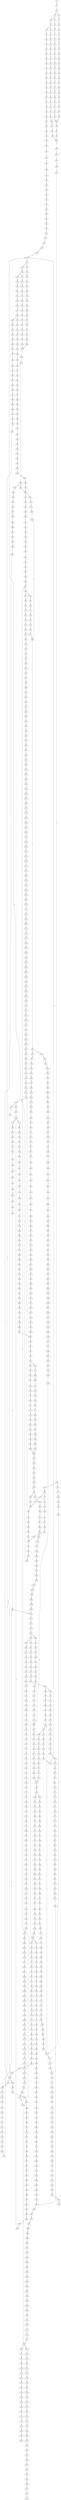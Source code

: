 strict digraph  {
	S0 -> S1 [ label = C ];
	S1 -> S2 [ label = C ];
	S2 -> S3 [ label = T ];
	S2 -> S4 [ label = A ];
	S3 -> S5 [ label = T ];
	S3 -> S6 [ label = C ];
	S4 -> S7 [ label = C ];
	S5 -> S8 [ label = C ];
	S6 -> S9 [ label = C ];
	S7 -> S10 [ label = C ];
	S8 -> S11 [ label = T ];
	S8 -> S12 [ label = A ];
	S9 -> S13 [ label = A ];
	S10 -> S14 [ label = A ];
	S11 -> S15 [ label = C ];
	S12 -> S16 [ label = C ];
	S13 -> S17 [ label = C ];
	S14 -> S18 [ label = C ];
	S15 -> S19 [ label = G ];
	S16 -> S20 [ label = G ];
	S17 -> S21 [ label = C ];
	S18 -> S22 [ label = C ];
	S19 -> S23 [ label = T ];
	S20 -> S24 [ label = C ];
	S21 -> S25 [ label = C ];
	S22 -> S26 [ label = G ];
	S23 -> S27 [ label = A ];
	S24 -> S28 [ label = T ];
	S25 -> S29 [ label = G ];
	S26 -> S30 [ label = A ];
	S27 -> S31 [ label = C ];
	S28 -> S32 [ label = C ];
	S29 -> S33 [ label = C ];
	S30 -> S34 [ label = T ];
	S31 -> S35 [ label = G ];
	S32 -> S36 [ label = C ];
	S33 -> S37 [ label = C ];
	S34 -> S38 [ label = C ];
	S35 -> S39 [ label = G ];
	S36 -> S40 [ label = G ];
	S37 -> S41 [ label = G ];
	S38 -> S42 [ label = G ];
	S39 -> S43 [ label = C ];
	S40 -> S44 [ label = G ];
	S41 -> S45 [ label = G ];
	S42 -> S46 [ label = G ];
	S43 -> S47 [ label = T ];
	S44 -> S48 [ label = T ];
	S45 -> S49 [ label = T ];
	S46 -> S50 [ label = T ];
	S47 -> S51 [ label = A ];
	S48 -> S52 [ label = T ];
	S49 -> S53 [ label = C ];
	S50 -> S54 [ label = T ];
	S51 -> S55 [ label = C ];
	S52 -> S56 [ label = G ];
	S53 -> S57 [ label = C ];
	S54 -> S58 [ label = C ];
	S55 -> S59 [ label = T ];
	S56 -> S60 [ label = C ];
	S57 -> S61 [ label = C ];
	S58 -> S62 [ label = C ];
	S59 -> S63 [ label = G ];
	S60 -> S64 [ label = A ];
	S61 -> S65 [ label = A ];
	S62 -> S66 [ label = A ];
	S63 -> S67 [ label = G ];
	S64 -> S68 [ label = C ];
	S65 -> S69 [ label = G ];
	S66 -> S70 [ label = G ];
	S67 -> S71 [ label = T ];
	S68 -> S72 [ label = T ];
	S69 -> S73 [ label = T ];
	S70 -> S74 [ label = T ];
	S71 -> S75 [ label = G ];
	S72 -> S76 [ label = G ];
	S73 -> S77 [ label = G ];
	S74 -> S78 [ label = G ];
	S75 -> S79 [ label = C ];
	S76 -> S80 [ label = G ];
	S77 -> S81 [ label = G ];
	S78 -> S82 [ label = G ];
	S79 -> S83 [ label = T ];
	S80 -> S84 [ label = T ];
	S81 -> S85 [ label = T ];
	S82 -> S86 [ label = T ];
	S83 -> S87 [ label = A ];
	S84 -> S88 [ label = C ];
	S85 -> S89 [ label = C ];
	S86 -> S89 [ label = C ];
	S87 -> S90 [ label = C ];
	S88 -> S91 [ label = G ];
	S89 -> S92 [ label = G ];
	S90 -> S93 [ label = T ];
	S91 -> S94 [ label = T ];
	S92 -> S95 [ label = T ];
	S93 -> S96 [ label = G ];
	S94 -> S97 [ label = C ];
	S95 -> S98 [ label = C ];
	S96 -> S99 [ label = T ];
	S97 -> S100 [ label = C ];
	S98 -> S100 [ label = C ];
	S99 -> S101 [ label = A ];
	S100 -> S102 [ label = G ];
	S101 -> S103 [ label = A ];
	S102 -> S104 [ label = T ];
	S103 -> S105 [ label = C ];
	S104 -> S106 [ label = C ];
	S105 -> S107 [ label = A ];
	S106 -> S108 [ label = A ];
	S107 -> S109 [ label = C ];
	S108 -> S110 [ label = C ];
	S109 -> S111 [ label = A ];
	S110 -> S112 [ label = C ];
	S111 -> S113 [ label = C ];
	S112 -> S114 [ label = C ];
	S112 -> S115 [ label = G ];
	S113 -> S116 [ label = G ];
	S114 -> S117 [ label = T ];
	S115 -> S118 [ label = A ];
	S116 -> S119 [ label = C ];
	S117 -> S120 [ label = G ];
	S118 -> S121 [ label = A ];
	S118 -> S122 [ label = G ];
	S119 -> S123 [ label = T ];
	S120 -> S124 [ label = T ];
	S121 -> S125 [ label = T ];
	S122 -> S126 [ label = T ];
	S123 -> S127 [ label = C ];
	S124 -> S128 [ label = C ];
	S125 -> S129 [ label = C ];
	S126 -> S130 [ label = C ];
	S127 -> S131 [ label = C ];
	S128 -> S132 [ label = C ];
	S129 -> S133 [ label = C ];
	S130 -> S134 [ label = C ];
	S131 -> S135 [ label = T ];
	S132 -> S136 [ label = T ];
	S133 -> S137 [ label = T ];
	S134 -> S138 [ label = A ];
	S134 -> S139 [ label = T ];
	S135 -> S140 [ label = A ];
	S136 -> S141 [ label = A ];
	S136 -> S142 [ label = T ];
	S137 -> S143 [ label = C ];
	S138 -> S144 [ label = G ];
	S139 -> S145 [ label = C ];
	S140 -> S146 [ label = G ];
	S141 -> S147 [ label = C ];
	S142 -> S148 [ label = G ];
	S143 -> S149 [ label = G ];
	S144 -> S150 [ label = T ];
	S144 -> S151 [ label = C ];
	S145 -> S152 [ label = G ];
	S146 -> S153 [ label = A ];
	S147 -> S154 [ label = T ];
	S148 -> S155 [ label = A ];
	S148 -> S156 [ label = T ];
	S149 -> S157 [ label = A ];
	S150 -> S158 [ label = A ];
	S151 -> S159 [ label = T ];
	S152 -> S160 [ label = A ];
	S153 -> S161 [ label = A ];
	S154 -> S162 [ label = A ];
	S155 -> S163 [ label = A ];
	S156 -> S164 [ label = A ];
	S157 -> S165 [ label = A ];
	S158 -> S166 [ label = G ];
	S159 -> S167 [ label = T ];
	S160 -> S168 [ label = A ];
	S161 -> S169 [ label = C ];
	S162 -> S170 [ label = C ];
	S163 -> S171 [ label = C ];
	S164 -> S172 [ label = G ];
	S165 -> S173 [ label = C ];
	S166 -> S174 [ label = G ];
	S166 -> S175 [ label = C ];
	S167 -> S176 [ label = C ];
	S168 -> S173 [ label = C ];
	S169 -> S177 [ label = T ];
	S170 -> S178 [ label = C ];
	S171 -> S179 [ label = T ];
	S172 -> S180 [ label = G ];
	S173 -> S181 [ label = T ];
	S174 -> S182 [ label = G ];
	S175 -> S183 [ label = T ];
	S176 -> S184 [ label = A ];
	S177 -> S185 [ label = T ];
	S178 -> S186 [ label = A ];
	S179 -> S187 [ label = T ];
	S180 -> S188 [ label = A ];
	S181 -> S189 [ label = T ];
	S182 -> S190 [ label = T ];
	S183 -> S191 [ label = C ];
	S184 -> S192 [ label = C ];
	S185 -> S193 [ label = C ];
	S186 -> S194 [ label = G ];
	S187 -> S195 [ label = C ];
	S188 -> S196 [ label = G ];
	S189 -> S197 [ label = C ];
	S190 -> S198 [ label = C ];
	S191 -> S199 [ label = C ];
	S192 -> S200 [ label = G ];
	S193 -> S201 [ label = A ];
	S194 -> S202 [ label = G ];
	S195 -> S203 [ label = A ];
	S196 -> S204 [ label = A ];
	S197 -> S205 [ label = A ];
	S198 -> S206 [ label = A ];
	S199 -> S207 [ label = A ];
	S200 -> S208 [ label = C ];
	S201 -> S209 [ label = A ];
	S202 -> S210 [ label = A ];
	S203 -> S209 [ label = A ];
	S204 -> S211 [ label = G ];
	S205 -> S209 [ label = A ];
	S206 -> S212 [ label = C ];
	S207 -> S213 [ label = C ];
	S208 -> S214 [ label = C ];
	S209 -> S215 [ label = C ];
	S210 -> S216 [ label = G ];
	S211 -> S217 [ label = G ];
	S212 -> S218 [ label = T ];
	S213 -> S219 [ label = C ];
	S214 -> S220 [ label = C ];
	S215 -> S221 [ label = C ];
	S215 -> S222 [ label = T ];
	S216 -> S223 [ label = A ];
	S217 -> S224 [ label = T ];
	S218 -> S225 [ label = C ];
	S219 -> S226 [ label = G ];
	S220 -> S227 [ label = T ];
	S221 -> S228 [ label = G ];
	S222 -> S229 [ label = G ];
	S223 -> S230 [ label = G ];
	S224 -> S231 [ label = C ];
	S225 -> S232 [ label = G ];
	S226 -> S233 [ label = G ];
	S227 -> S234 [ label = T ];
	S228 -> S235 [ label = G ];
	S229 -> S236 [ label = G ];
	S229 -> S237 [ label = C ];
	S230 -> S238 [ label = T ];
	S231 -> S239 [ label = C ];
	S232 -> S240 [ label = C ];
	S233 -> S241 [ label = A ];
	S234 -> S242 [ label = C ];
	S235 -> S243 [ label = C ];
	S236 -> S244 [ label = C ];
	S237 -> S245 [ label = C ];
	S238 -> S246 [ label = C ];
	S239 -> S247 [ label = C ];
	S240 -> S248 [ label = T ];
	S241 -> S249 [ label = C ];
	S242 -> S250 [ label = A ];
	S243 -> S251 [ label = C ];
	S244 -> S252 [ label = C ];
	S245 -> S253 [ label = C ];
	S246 -> S254 [ label = A ];
	S247 -> S255 [ label = A ];
	S247 -> S256 [ label = G ];
	S248 -> S257 [ label = T ];
	S249 -> S258 [ label = G ];
	S250 -> S259 [ label = T ];
	S251 -> S260 [ label = C ];
	S252 -> S261 [ label = C ];
	S253 -> S262 [ label = T ];
	S254 -> S263 [ label = G ];
	S255 -> S264 [ label = G ];
	S256 -> S265 [ label = G ];
	S257 -> S266 [ label = C ];
	S258 -> S267 [ label = T ];
	S259 -> S268 [ label = C ];
	S260 -> S269 [ label = A ];
	S261 -> S270 [ label = A ];
	S262 -> S271 [ label = A ];
	S263 -> S272 [ label = G ];
	S264 -> S273 [ label = A ];
	S265 -> S274 [ label = A ];
	S266 -> S275 [ label = A ];
	S267 -> S276 [ label = C ];
	S268 -> S277 [ label = C ];
	S269 -> S278 [ label = G ];
	S270 -> S279 [ label = G ];
	S271 -> S280 [ label = G ];
	S272 -> S281 [ label = A ];
	S273 -> S282 [ label = G ];
	S274 -> S283 [ label = G ];
	S275 -> S284 [ label = T ];
	S276 -> S285 [ label = G ];
	S277 -> S286 [ label = A ];
	S278 -> S287 [ label = T ];
	S279 -> S288 [ label = G ];
	S280 -> S289 [ label = G ];
	S281 -> S290 [ label = C ];
	S282 -> S291 [ label = C ];
	S283 -> S292 [ label = G ];
	S284 -> S293 [ label = C ];
	S285 -> S294 [ label = T ];
	S286 -> S295 [ label = G ];
	S287 -> S296 [ label = T ];
	S288 -> S297 [ label = T ];
	S289 -> S298 [ label = T ];
	S290 -> S299 [ label = C ];
	S291 -> S300 [ label = C ];
	S292 -> S301 [ label = C ];
	S293 -> S302 [ label = C ];
	S294 -> S303 [ label = G ];
	S295 -> S304 [ label = A ];
	S296 -> S305 [ label = G ];
	S297 -> S306 [ label = G ];
	S298 -> S307 [ label = G ];
	S299 -> S308 [ label = A ];
	S300 -> S309 [ label = A ];
	S301 -> S310 [ label = G ];
	S302 -> S286 [ label = A ];
	S303 -> S311 [ label = A ];
	S304 -> S312 [ label = A ];
	S305 -> S313 [ label = T ];
	S306 -> S314 [ label = C ];
	S306 -> S315 [ label = G ];
	S307 -> S316 [ label = T ];
	S308 -> S317 [ label = G ];
	S309 -> S318 [ label = C ];
	S310 -> S319 [ label = T ];
	S311 -> S320 [ label = C ];
	S312 -> S321 [ label = C ];
	S313 -> S322 [ label = G ];
	S314 -> S323 [ label = G ];
	S315 -> S324 [ label = G ];
	S316 -> S325 [ label = G ];
	S317 -> S326 [ label = T ];
	S318 -> S327 [ label = G ];
	S319 -> S328 [ label = G ];
	S320 -> S329 [ label = C ];
	S321 -> S330 [ label = C ];
	S322 -> S331 [ label = C ];
	S323 -> S332 [ label = C ];
	S324 -> S333 [ label = C ];
	S325 -> S334 [ label = C ];
	S326 -> S335 [ label = C ];
	S327 -> S336 [ label = G ];
	S328 -> S337 [ label = G ];
	S329 -> S338 [ label = G ];
	S330 -> S339 [ label = A ];
	S330 -> S340 [ label = G ];
	S331 -> S341 [ label = G ];
	S332 -> S342 [ label = G ];
	S333 -> S343 [ label = T ];
	S334 -> S344 [ label = G ];
	S335 -> S345 [ label = T ];
	S336 -> S346 [ label = T ];
	S337 -> S347 [ label = T ];
	S338 -> S348 [ label = G ];
	S339 -> S349 [ label = G ];
	S339 -> S350 [ label = C ];
	S340 -> S351 [ label = G ];
	S341 -> S352 [ label = T ];
	S342 -> S353 [ label = T ];
	S343 -> S354 [ label = T ];
	S344 -> S355 [ label = T ];
	S345 -> S356 [ label = C ];
	S346 -> S357 [ label = T ];
	S347 -> S358 [ label = A ];
	S348 -> S359 [ label = T ];
	S349 -> S360 [ label = A ];
	S350 -> S361 [ label = C ];
	S351 -> S362 [ label = A ];
	S352 -> S363 [ label = C ];
	S353 -> S364 [ label = C ];
	S354 -> S365 [ label = C ];
	S355 -> S366 [ label = C ];
	S356 -> S367 [ label = T ];
	S357 -> S368 [ label = A ];
	S358 -> S369 [ label = T ];
	S359 -> S370 [ label = C ];
	S360 -> S371 [ label = C ];
	S361 -> S372 [ label = A ];
	S362 -> S373 [ label = C ];
	S363 -> S374 [ label = G ];
	S364 -> S375 [ label = G ];
	S365 -> S376 [ label = G ];
	S366 -> S374 [ label = G ];
	S367 -> S377 [ label = G ];
	S368 -> S378 [ label = C ];
	S369 -> S379 [ label = G ];
	S370 -> S380 [ label = G ];
	S371 -> S381 [ label = T ];
	S372 -> S382 [ label = C ];
	S373 -> S383 [ label = G ];
	S374 -> S384 [ label = A ];
	S375 -> S385 [ label = T ];
	S376 -> S386 [ label = A ];
	S377 -> S387 [ label = T ];
	S378 -> S388 [ label = T ];
	S379 -> S389 [ label = A ];
	S380 -> S390 [ label = C ];
	S381 -> S391 [ label = C ];
	S382 -> S392 [ label = C ];
	S383 -> S393 [ label = C ];
	S384 -> S394 [ label = A ];
	S385 -> S395 [ label = G ];
	S386 -> S396 [ label = A ];
	S387 -> S397 [ label = A ];
	S388 -> S398 [ label = G ];
	S389 -> S399 [ label = G ];
	S390 -> S400 [ label = G ];
	S391 -> S401 [ label = C ];
	S392 -> S402 [ label = C ];
	S393 -> S403 [ label = C ];
	S394 -> S404 [ label = C ];
	S395 -> S405 [ label = C ];
	S396 -> S406 [ label = C ];
	S398 -> S407 [ label = C ];
	S399 -> S408 [ label = C ];
	S400 -> S409 [ label = T ];
	S401 -> S410 [ label = C ];
	S402 -> S411 [ label = C ];
	S403 -> S412 [ label = C ];
	S404 -> S413 [ label = C ];
	S404 -> S414 [ label = A ];
	S405 -> S415 [ label = A ];
	S406 -> S416 [ label = A ];
	S407 -> S417 [ label = A ];
	S408 -> S418 [ label = G ];
	S409 -> S419 [ label = A ];
	S410 -> S420 [ label = A ];
	S411 -> S421 [ label = T ];
	S412 -> S422 [ label = A ];
	S413 -> S423 [ label = T ];
	S414 -> S424 [ label = C ];
	S415 -> S425 [ label = T ];
	S416 -> S426 [ label = C ];
	S417 -> S427 [ label = G ];
	S418 -> S428 [ label = G ];
	S419 -> S429 [ label = G ];
	S420 -> S430 [ label = T ];
	S421 -> S431 [ label = T ];
	S422 -> S432 [ label = T ];
	S423 -> S433 [ label = T ];
	S423 -> S434 [ label = G ];
	S424 -> S435 [ label = C ];
	S425 -> S436 [ label = C ];
	S426 -> S437 [ label = G ];
	S427 -> S438 [ label = A ];
	S428 -> S439 [ label = T ];
	S429 -> S440 [ label = C ];
	S430 -> S441 [ label = C ];
	S431 -> S442 [ label = C ];
	S432 -> S443 [ label = C ];
	S433 -> S444 [ label = C ];
	S434 -> S445 [ label = T ];
	S435 -> S446 [ label = C ];
	S436 -> S447 [ label = C ];
	S437 -> S448 [ label = C ];
	S438 -> S449 [ label = C ];
	S439 -> S450 [ label = C ];
	S440 -> S451 [ label = C ];
	S441 -> S452 [ label = T ];
	S442 -> S453 [ label = C ];
	S442 -> S454 [ label = G ];
	S443 -> S455 [ label = G ];
	S444 -> S456 [ label = G ];
	S445 -> S457 [ label = C ];
	S446 -> S458 [ label = G ];
	S447 -> S459 [ label = G ];
	S448 -> S460 [ label = G ];
	S449 -> S461 [ label = G ];
	S450 -> S462 [ label = G ];
	S451 -> S463 [ label = G ];
	S452 -> S464 [ label = G ];
	S453 -> S465 [ label = T ];
	S454 -> S466 [ label = A ];
	S455 -> S467 [ label = T ];
	S456 -> S468 [ label = T ];
	S457 -> S469 [ label = G ];
	S458 -> S470 [ label = T ];
	S459 -> S471 [ label = C ];
	S460 -> S472 [ label = C ];
	S461 -> S473 [ label = G ];
	S462 -> S474 [ label = C ];
	S463 -> S475 [ label = C ];
	S464 -> S476 [ label = C ];
	S465 -> S477 [ label = G ];
	S466 -> S478 [ label = T ];
	S467 -> S479 [ label = C ];
	S468 -> S480 [ label = A ];
	S469 -> S481 [ label = C ];
	S470 -> S482 [ label = A ];
	S471 -> S483 [ label = A ];
	S472 -> S484 [ label = A ];
	S473 -> S485 [ label = A ];
	S474 -> S486 [ label = A ];
	S475 -> S487 [ label = T ];
	S476 -> S488 [ label = C ];
	S477 -> S489 [ label = T ];
	S478 -> S490 [ label = C ];
	S479 -> S491 [ label = C ];
	S480 -> S492 [ label = C ];
	S481 -> S493 [ label = G ];
	S482 -> S494 [ label = C ];
	S483 -> S495 [ label = C ];
	S484 -> S496 [ label = C ];
	S485 -> S497 [ label = C ];
	S486 -> S498 [ label = C ];
	S487 -> S499 [ label = G ];
	S488 -> S500 [ label = A ];
	S489 -> S501 [ label = C ];
	S490 -> S502 [ label = G ];
	S491 -> S503 [ label = T ];
	S492 -> S504 [ label = T ];
	S493 -> S505 [ label = C ];
	S494 -> S506 [ label = G ];
	S495 -> S507 [ label = G ];
	S496 -> S508 [ label = G ];
	S497 -> S509 [ label = A ];
	S498 -> S510 [ label = G ];
	S499 -> S511 [ label = G ];
	S500 -> S512 [ label = G ];
	S501 -> S513 [ label = C ];
	S502 -> S514 [ label = T ];
	S503 -> S515 [ label = C ];
	S504 -> S516 [ label = T ];
	S505 -> S517 [ label = G ];
	S505 -> S518 [ label = A ];
	S506 -> S519 [ label = T ];
	S507 -> S520 [ label = T ];
	S508 -> S521 [ label = T ];
	S509 -> S522 [ label = C ];
	S510 -> S523 [ label = C ];
	S511 -> S524 [ label = A ];
	S512 -> S525 [ label = T ];
	S513 -> S526 [ label = T ];
	S514 -> S527 [ label = T ];
	S515 -> S528 [ label = T ];
	S516 -> S529 [ label = C ];
	S517 -> S530 [ label = A ];
	S518 -> S531 [ label = A ];
	S519 -> S532 [ label = C ];
	S520 -> S533 [ label = C ];
	S521 -> S534 [ label = C ];
	S522 -> S535 [ label = A ];
	S523 -> S536 [ label = G ];
	S524 -> S537 [ label = A ];
	S525 -> S538 [ label = C ];
	S526 -> S142 [ label = T ];
	S527 -> S539 [ label = T ];
	S528 -> S540 [ label = T ];
	S529 -> S541 [ label = A ];
	S530 -> S542 [ label = G ];
	S531 -> S543 [ label = C ];
	S532 -> S544 [ label = C ];
	S533 -> S545 [ label = G ];
	S534 -> S546 [ label = C ];
	S535 -> S547 [ label = C ];
	S536 -> S548 [ label = C ];
	S537 -> S549 [ label = G ];
	S538 -> S550 [ label = G ];
	S539 -> S551 [ label = G ];
	S540 -> S552 [ label = C ];
	S541 -> S553 [ label = A ];
	S542 -> S554 [ label = C ];
	S543 -> S555 [ label = C ];
	S544 -> S556 [ label = A ];
	S545 -> S557 [ label = A ];
	S546 -> S558 [ label = A ];
	S547 -> S559 [ label = C ];
	S548 -> S560 [ label = G ];
	S549 -> S561 [ label = A ];
	S550 -> S562 [ label = T ];
	S551 -> S563 [ label = T ];
	S552 -> S564 [ label = T ];
	S553 -> S565 [ label = G ];
	S554 -> S566 [ label = A ];
	S555 -> S567 [ label = C ];
	S556 -> S568 [ label = G ];
	S557 -> S569 [ label = G ];
	S558 -> S570 [ label = G ];
	S559 -> S571 [ label = T ];
	S560 -> S572 [ label = C ];
	S560 -> S573 [ label = G ];
	S561 -> S574 [ label = A ];
	S562 -> S575 [ label = A ];
	S563 -> S576 [ label = A ];
	S564 -> S577 [ label = C ];
	S565 -> S578 [ label = C ];
	S566 -> S579 [ label = G ];
	S567 -> S580 [ label = G ];
	S568 -> S581 [ label = C ];
	S569 -> S582 [ label = C ];
	S570 -> S581 [ label = C ];
	S571 -> S583 [ label = C ];
	S572 -> S584 [ label = G ];
	S573 -> S585 [ label = C ];
	S574 -> S586 [ label = C ];
	S575 -> S587 [ label = A ];
	S576 -> S588 [ label = G ];
	S577 -> S589 [ label = G ];
	S578 -> S590 [ label = G ];
	S579 -> S591 [ label = T ];
	S580 -> S592 [ label = T ];
	S581 -> S593 [ label = T ];
	S581 -> S594 [ label = G ];
	S582 -> S595 [ label = G ];
	S583 -> S596 [ label = T ];
	S584 -> S597 [ label = T ];
	S585 -> S598 [ label = T ];
	S586 -> S599 [ label = G ];
	S587 -> S600 [ label = G ];
	S588 -> S601 [ label = G ];
	S589 -> S602 [ label = G ];
	S590 -> S603 [ label = A ];
	S591 -> S604 [ label = G ];
	S592 -> S605 [ label = A ];
	S593 -> S167 [ label = T ];
	S594 -> S606 [ label = A ];
	S595 -> S607 [ label = A ];
	S596 -> S608 [ label = A ];
	S597 -> S609 [ label = C ];
	S598 -> S610 [ label = G ];
	S599 -> S611 [ label = G ];
	S600 -> S612 [ label = A ];
	S601 -> S613 [ label = A ];
	S602 -> S614 [ label = A ];
	S603 -> S615 [ label = G ];
	S604 -> S616 [ label = C ];
	S605 -> S617 [ label = C ];
	S606 -> S618 [ label = G ];
	S607 -> S619 [ label = G ];
	S608 -> S620 [ label = G ];
	S609 -> S621 [ label = G ];
	S610 -> S622 [ label = G ];
	S611 -> S623 [ label = C ];
	S612 -> S624 [ label = C ];
	S613 -> S625 [ label = A ];
	S614 -> S626 [ label = G ];
	S615 -> S627 [ label = T ];
	S616 -> S628 [ label = A ];
	S617 -> S629 [ label = A ];
	S618 -> S630 [ label = T ];
	S619 -> S631 [ label = T ];
	S620 -> S632 [ label = A ];
	S621 -> S633 [ label = A ];
	S622 -> S634 [ label = A ];
	S623 -> S635 [ label = A ];
	S624 -> S636 [ label = G ];
	S625 -> S637 [ label = A ];
	S626 -> S638 [ label = A ];
	S627 -> S639 [ label = C ];
	S628 -> S640 [ label = A ];
	S629 -> S641 [ label = G ];
	S630 -> S642 [ label = C ];
	S631 -> S643 [ label = C ];
	S632 -> S644 [ label = A ];
	S633 -> S645 [ label = C ];
	S634 -> S646 [ label = A ];
	S635 -> S647 [ label = C ];
	S636 -> S648 [ label = G ];
	S637 -> S649 [ label = G ];
	S638 -> S650 [ label = G ];
	S639 -> S651 [ label = C ];
	S640 -> S652 [ label = C ];
	S641 -> S653 [ label = C ];
	S642 -> S651 [ label = C ];
	S642 -> S654 [ label = T ];
	S643 -> S655 [ label = G ];
	S644 -> S656 [ label = C ];
	S645 -> S657 [ label = G ];
	S646 -> S658 [ label = T ];
	S647 -> S659 [ label = C ];
	S647 -> S660 [ label = T ];
	S648 -> S661 [ label = C ];
	S649 -> S662 [ label = G ];
	S650 -> S663 [ label = G ];
	S651 -> S664 [ label = C ];
	S652 -> S665 [ label = A ];
	S653 -> S666 [ label = A ];
	S654 -> S667 [ label = C ];
	S655 -> S668 [ label = A ];
	S656 -> S669 [ label = G ];
	S657 -> S670 [ label = C ];
	S658 -> S671 [ label = G ];
	S659 -> S672 [ label = G ];
	S660 -> S673 [ label = G ];
	S661 -> S674 [ label = T ];
	S662 -> S675 [ label = T ];
	S663 -> S676 [ label = T ];
	S664 -> S677 [ label = T ];
	S664 -> S678 [ label = G ];
	S665 -> S679 [ label = G ];
	S666 -> S680 [ label = G ];
	S667 -> S681 [ label = G ];
	S668 -> S682 [ label = A ];
	S669 -> S683 [ label = A ];
	S670 -> S684 [ label = G ];
	S671 -> S685 [ label = G ];
	S672 -> S686 [ label = G ];
	S673 -> S687 [ label = G ];
	S674 -> S688 [ label = C ];
	S675 -> S689 [ label = C ];
	S676 -> S231 [ label = C ];
	S677 -> S690 [ label = C ];
	S678 -> S691 [ label = C ];
	S679 -> S692 [ label = C ];
	S680 -> S693 [ label = G ];
	S681 -> S694 [ label = T ];
	S682 -> S695 [ label = C ];
	S683 -> S696 [ label = G ];
	S684 -> S697 [ label = C ];
	S685 -> S698 [ label = G ];
	S686 -> S699 [ label = G ];
	S687 -> S700 [ label = G ];
	S688 -> S701 [ label = T ];
	S689 -> S702 [ label = C ];
	S690 -> S703 [ label = C ];
	S691 -> S704 [ label = C ];
	S692 -> S705 [ label = T ];
	S693 -> S706 [ label = T ];
	S694 -> S707 [ label = C ];
	S695 -> S708 [ label = C ];
	S696 -> S709 [ label = G ];
	S697 -> S710 [ label = C ];
	S698 -> S711 [ label = G ];
	S699 -> S712 [ label = A ];
	S700 -> S713 [ label = A ];
	S701 -> S714 [ label = C ];
	S702 -> S715 [ label = C ];
	S703 -> S716 [ label = G ];
	S704 -> S717 [ label = T ];
	S705 -> S718 [ label = A ];
	S706 -> S719 [ label = G ];
	S707 -> S720 [ label = T ];
	S708 -> S423 [ label = T ];
	S709 -> S721 [ label = T ];
	S710 -> S722 [ label = T ];
	S711 -> S723 [ label = T ];
	S712 -> S724 [ label = A ];
	S713 -> S725 [ label = A ];
	S714 -> S726 [ label = G ];
	S715 -> S727 [ label = G ];
	S716 -> S728 [ label = G ];
	S717 -> S729 [ label = G ];
	S718 -> S730 [ label = C ];
	S719 -> S731 [ label = C ];
	S720 -> S732 [ label = G ];
	S721 -> S733 [ label = G ];
	S722 -> S734 [ label = C ];
	S723 -> S735 [ label = C ];
	S724 -> S736 [ label = T ];
	S725 -> S737 [ label = C ];
	S726 -> S738 [ label = A ];
	S727 -> S739 [ label = A ];
	S728 -> S740 [ label = T ];
	S729 -> S741 [ label = T ];
	S730 -> S742 [ label = G ];
	S731 -> S743 [ label = A ];
	S732 -> S744 [ label = T ];
	S733 -> S745 [ label = T ];
	S734 -> S746 [ label = G ];
	S735 -> S747 [ label = C ];
	S736 -> S748 [ label = T ];
	S737 -> S749 [ label = T ];
	S738 -> S750 [ label = A ];
	S739 -> S751 [ label = A ];
	S740 -> S752 [ label = C ];
	S741 -> S753 [ label = C ];
	S742 -> S754 [ label = A ];
	S743 -> S755 [ label = C ];
	S744 -> S756 [ label = T ];
	S745 -> S757 [ label = C ];
	S746 -> S758 [ label = G ];
	S747 -> S759 [ label = G ];
	S748 -> S760 [ label = G ];
	S749 -> S761 [ label = G ];
	S750 -> S762 [ label = G ];
	S751 -> S763 [ label = G ];
	S752 -> S764 [ label = T ];
	S753 -> S765 [ label = G ];
	S754 -> S766 [ label = G ];
	S755 -> S767 [ label = G ];
	S756 -> S768 [ label = C ];
	S757 -> S769 [ label = C ];
	S758 -> S770 [ label = G ];
	S759 -> S771 [ label = C ];
	S760 -> S772 [ label = A ];
	S761 -> S773 [ label = G ];
	S762 -> S774 [ label = T ];
	S763 -> S775 [ label = T ];
	S764 -> S776 [ label = G ];
	S765 -> S777 [ label = C ];
	S766 -> S778 [ label = A ];
	S767 -> S779 [ label = C ];
	S768 -> S780 [ label = C ];
	S769 -> S781 [ label = C ];
	S770 -> S782 [ label = C ];
	S771 -> S783 [ label = C ];
	S772 -> S784 [ label = A ];
	S773 -> S785 [ label = A ];
	S774 -> S786 [ label = C ];
	S775 -> S787 [ label = C ];
	S776 -> S788 [ label = G ];
	S777 -> S493 [ label = G ];
	S778 -> S789 [ label = A ];
	S779 -> S790 [ label = G ];
	S780 -> S791 [ label = G ];
	S781 -> S792 [ label = T ];
	S782 -> S793 [ label = T ];
	S783 -> S794 [ label = G ];
	S784 -> S795 [ label = C ];
	S785 -> S796 [ label = C ];
	S786 -> S797 [ label = G ];
	S787 -> S798 [ label = G ];
	S788 -> S799 [ label = A ];
	S789 -> S800 [ label = C ];
	S790 -> S801 [ label = G ];
	S791 -> S802 [ label = T ];
	S792 -> S803 [ label = G ];
	S793 -> S804 [ label = C ];
	S794 -> S805 [ label = G ];
	S795 -> S806 [ label = C ];
	S796 -> S807 [ label = C ];
	S797 -> S808 [ label = C ];
	S798 -> S809 [ label = A ];
	S799 -> S810 [ label = G ];
	S800 -> S811 [ label = T ];
	S801 -> S812 [ label = T ];
	S802 -> S813 [ label = G ];
	S803 -> S814 [ label = T ];
	S804 -> S815 [ label = A ];
	S805 -> S816 [ label = A ];
	S806 -> S817 [ label = C ];
	S807 -> S818 [ label = C ];
	S808 -> S819 [ label = G ];
	S809 -> S820 [ label = G ];
	S810 -> S821 [ label = G ];
	S811 -> S822 [ label = G ];
	S812 -> S823 [ label = G ];
	S813 -> S824 [ label = G ];
	S814 -> S825 [ label = C ];
	S815 -> S826 [ label = C ];
	S816 -> S827 [ label = A ];
	S817 -> S828 [ label = G ];
	S818 -> S829 [ label = G ];
	S819 -> S830 [ label = G ];
	S820 -> S831 [ label = G ];
	S821 -> S832 [ label = G ];
	S822 -> S833 [ label = G ];
	S823 -> S834 [ label = C ];
	S824 -> S835 [ label = C ];
	S825 -> S836 [ label = C ];
	S826 -> S837 [ label = G ];
	S827 -> S838 [ label = C ];
	S828 -> S839 [ label = T ];
	S829 -> S840 [ label = T ];
	S830 -> S841 [ label = C ];
	S831 -> S842 [ label = T ];
	S832 -> S843 [ label = T ];
	S833 -> S844 [ label = C ];
	S834 -> S845 [ label = C ];
	S835 -> S846 [ label = C ];
	S836 -> S136 [ label = T ];
	S837 -> S847 [ label = T ];
	S838 -> S848 [ label = T ];
	S839 -> S849 [ label = C ];
	S840 -> S850 [ label = C ];
	S841 -> S851 [ label = T ];
	S842 -> S852 [ label = A ];
	S843 -> S853 [ label = G ];
	S844 -> S854 [ label = G ];
	S845 -> S855 [ label = G ];
	S846 -> S856 [ label = C ];
	S847 -> S857 [ label = C ];
	S848 -> S858 [ label = G ];
	S849 -> S859 [ label = T ];
	S850 -> S860 [ label = T ];
	S851 -> S861 [ label = A ];
	S852 -> S862 [ label = T ];
	S853 -> S863 [ label = T ];
	S854 -> S864 [ label = C ];
	S855 -> S865 [ label = C ];
	S856 -> S866 [ label = G ];
	S857 -> S867 [ label = C ];
	S858 -> S868 [ label = C ];
	S859 -> S869 [ label = C ];
	S860 -> S869 [ label = C ];
	S861 -> S870 [ label = T ];
	S862 -> S871 [ label = A ];
	S863 -> S872 [ label = T ];
	S864 -> S873 [ label = A ];
	S865 -> S874 [ label = A ];
	S866 -> S875 [ label = T ];
	S867 -> S876 [ label = A ];
	S868 -> S877 [ label = A ];
	S869 -> S878 [ label = G ];
	S870 -> S879 [ label = A ];
	S871 -> S880 [ label = A ];
	S872 -> S881 [ label = C ];
	S873 -> S882 [ label = G ];
	S874 -> S883 [ label = A ];
	S875 -> S884 [ label = C ];
	S876 -> S570 [ label = G ];
	S877 -> S885 [ label = A ];
	S878 -> S886 [ label = G ];
	S879 -> S887 [ label = G ];
	S880 -> S888 [ label = G ];
	S881 -> S889 [ label = C ];
	S882 -> S890 [ label = C ];
	S883 -> S891 [ label = C ];
	S884 -> S892 [ label = C ];
	S885 -> S893 [ label = C ];
	S886 -> S894 [ label = C ];
	S887 -> S895 [ label = T ];
	S888 -> S896 [ label = T ];
	S889 -> S897 [ label = A ];
	S890 -> S898 [ label = G ];
	S891 -> S899 [ label = C ];
	S892 -> S900 [ label = A ];
	S893 -> S901 [ label = C ];
	S894 -> S902 [ label = A ];
	S895 -> S903 [ label = A ];
	S896 -> S904 [ label = C ];
	S897 -> S905 [ label = G ];
	S898 -> S906 [ label = G ];
	S899 -> S907 [ label = A ];
	S900 -> S908 [ label = G ];
	S901 -> S909 [ label = A ];
	S902 -> S910 [ label = C ];
	S903 -> S911 [ label = G ];
	S904 -> S912 [ label = G ];
	S905 -> S913 [ label = C ];
	S906 -> S914 [ label = G ];
	S907 -> S915 [ label = G ];
	S908 -> S916 [ label = T ];
	S909 -> S917 [ label = G ];
	S910 -> S918 [ label = C ];
	S911 -> S919 [ label = C ];
	S912 -> S920 [ label = T ];
	S913 -> S921 [ label = A ];
	S914 -> S922 [ label = T ];
	S915 -> S923 [ label = T ];
	S916 -> S924 [ label = A ];
	S917 -> S925 [ label = A ];
	S918 -> S926 [ label = G ];
	S919 -> S927 [ label = C ];
	S920 -> S928 [ label = G ];
	S921 -> S929 [ label = G ];
	S922 -> S930 [ label = G ];
	S923 -> S931 [ label = C ];
	S924 -> S166 [ label = G ];
	S925 -> S932 [ label = A ];
	S926 -> S933 [ label = A ];
	S927 -> S934 [ label = G ];
	S928 -> S935 [ label = G ];
	S929 -> S936 [ label = A ];
	S930 -> S937 [ label = C ];
	S931 -> S938 [ label = G ];
	S932 -> S939 [ label = C ];
	S933 -> S940 [ label = G ];
	S933 -> S941 [ label = A ];
	S934 -> S942 [ label = A ];
	S935 -> S943 [ label = T ];
	S936 -> S944 [ label = T ];
	S937 -> S945 [ label = C ];
	S938 -> S946 [ label = C ];
	S939 -> S947 [ label = A ];
	S940 -> S948 [ label = T ];
	S941 -> S949 [ label = T ];
	S942 -> S950 [ label = A ];
	S943 -> S951 [ label = A ];
	S944 -> S952 [ label = A ];
	S945 -> S953 [ label = G ];
	S946 -> S954 [ label = G ];
	S947 -> S955 [ label = G ];
	S948 -> S130 [ label = C ];
	S949 -> S956 [ label = G ];
	S950 -> S957 [ label = A ];
	S951 -> S958 [ label = C ];
	S952 -> S959 [ label = A ];
	S953 -> S960 [ label = C ];
	S954 -> S961 [ label = C ];
	S955 -> S962 [ label = C ];
	S956 -> S963 [ label = T ];
	S957 -> S964 [ label = C ];
	S958 -> S965 [ label = C ];
	S959 -> S966 [ label = A ];
	S960 -> S967 [ label = C ];
	S961 -> S968 [ label = A ];
	S962 -> S969 [ label = C ];
	S963 -> S970 [ label = A ];
	S964 -> S971 [ label = C ];
	S965 -> S972 [ label = G ];
	S966 -> S973 [ label = A ];
	S967 -> S974 [ label = G ];
	S968 -> S975 [ label = G ];
	S969 -> S976 [ label = G ];
	S970 -> S977 [ label = G ];
	S971 -> S978 [ label = C ];
	S972 -> S979 [ label = G ];
	S973 -> S980 [ label = A ];
	S974 -> S981 [ label = G ];
	S975 -> S982 [ label = C ];
	S976 -> S983 [ label = T ];
	S977 -> S984 [ label = T ];
	S978 -> S985 [ label = C ];
	S979 -> S986 [ label = T ];
	S980 -> S987 [ label = C ];
	S981 -> S988 [ label = T ];
	S982 -> S989 [ label = C ];
	S983 -> S990 [ label = C ];
	S984 -> S991 [ label = T ];
	S985 -> S992 [ label = G ];
	S986 -> S993 [ label = G ];
	S987 -> S994 [ label = T ];
	S988 -> S995 [ label = G ];
	S989 -> S996 [ label = G ];
	S990 -> S997 [ label = C ];
	S991 -> S998 [ label = T ];
	S992 -> S999 [ label = A ];
	S993 -> S1000 [ label = G ];
	S994 -> S1001 [ label = T ];
	S995 -> S1002 [ label = G ];
	S996 -> S1003 [ label = G ];
	S997 -> S1004 [ label = T ];
	S998 -> S1005 [ label = C ];
	S999 -> S1006 [ label = C ];
	S1000 -> S1007 [ label = T ];
	S1001 -> S1008 [ label = T ];
	S1002 -> S1009 [ label = T ];
	S1003 -> S1010 [ label = T ];
	S1004 -> S1011 [ label = C ];
	S1005 -> S1012 [ label = A ];
	S1006 -> S1013 [ label = T ];
	S1007 -> S1014 [ label = T ];
	S1008 -> S1015 [ label = G ];
	S1009 -> S1016 [ label = G ];
	S1010 -> S1017 [ label = G ];
	S1011 -> S1018 [ label = T ];
	S1012 -> S1019 [ label = C ];
	S1013 -> S1020 [ label = A ];
	S1014 -> S1021 [ label = A ];
	S1015 -> S1022 [ label = C ];
	S1016 -> S1023 [ label = G ];
	S1017 -> S1024 [ label = G ];
	S1018 -> S1025 [ label = G ];
	S1019 -> S1026 [ label = T ];
	S1020 -> S1027 [ label = G ];
	S1021 -> S1028 [ label = G ];
	S1022 -> S1029 [ label = C ];
	S1023 -> S1030 [ label = A ];
	S1024 -> S1031 [ label = A ];
	S1025 -> S1032 [ label = T ];
	S1026 -> S1033 [ label = C ];
	S1027 -> S1034 [ label = A ];
	S1028 -> S1035 [ label = A ];
	S1029 -> S1036 [ label = G ];
	S1030 -> S1037 [ label = A ];
	S1031 -> S1038 [ label = A ];
	S1032 -> S1039 [ label = C ];
	S1033 -> S1040 [ label = C ];
	S1034 -> S1041 [ label = A ];
	S1035 -> S1042 [ label = A ];
	S1036 -> S1043 [ label = T ];
	S1037 -> S1044 [ label = C ];
	S1038 -> S1045 [ label = G ];
	S1039 -> S1046 [ label = G ];
	S1040 -> S1047 [ label = T ];
	S1041 -> S1048 [ label = T ];
	S1042 -> S1049 [ label = G ];
	S1043 -> S1050 [ label = A ];
	S1044 -> S1051 [ label = C ];
	S1045 -> S1052 [ label = A ];
	S1046 -> S1053 [ label = T ];
	S1047 -> S1054 [ label = T ];
	S1048 -> S1055 [ label = C ];
	S1049 -> S1056 [ label = G ];
	S1050 -> S1057 [ label = G ];
	S1051 -> S1058 [ label = T ];
	S1052 -> S1059 [ label = A ];
	S1053 -> S1060 [ label = G ];
	S1054 -> S1061 [ label = T ];
	S1055 -> S1062 [ label = G ];
	S1056 -> S1063 [ label = G ];
	S1057 -> S1064 [ label = C ];
	S1058 -> S1065 [ label = C ];
	S1059 -> S586 [ label = C ];
	S1060 -> S1066 [ label = G ];
	S1061 -> S1067 [ label = C ];
	S1062 -> S1068 [ label = G ];
	S1063 -> S1069 [ label = G ];
	S1064 -> S1070 [ label = C ];
	S1065 -> S1071 [ label = G ];
	S1066 -> S1072 [ label = T ];
	S1067 -> S1073 [ label = A ];
	S1068 -> S1074 [ label = G ];
	S1069 -> S1075 [ label = G ];
	S1070 -> S1076 [ label = G ];
	S1071 -> S1077 [ label = G ];
	S1072 -> S951 [ label = A ];
	S1073 -> S1078 [ label = T ];
	S1074 -> S1079 [ label = T ];
	S1075 -> S1080 [ label = T ];
	S1076 -> S1081 [ label = G ];
	S1077 -> S1082 [ label = C ];
	S1078 -> S1083 [ label = C ];
	S1079 -> S1084 [ label = A ];
	S1080 -> S1085 [ label = C ];
	S1081 -> S1086 [ label = T ];
	S1082 -> S1087 [ label = A ];
	S1083 -> S1088 [ label = C ];
	S1084 -> S1089 [ label = T ];
	S1085 -> S1090 [ label = C ];
	S1086 -> S1091 [ label = G ];
	S1087 -> S1092 [ label = C ];
	S1088 -> S1093 [ label = A ];
	S1089 -> S1094 [ label = C ];
	S1090 -> S1095 [ label = G ];
	S1091 -> S1096 [ label = A ];
	S1092 -> S1097 [ label = G ];
	S1093 -> S295 [ label = G ];
	S1094 -> S1098 [ label = C ];
	S1095 -> S1099 [ label = T ];
	S1096 -> S1100 [ label = C ];
	S1097 -> S1101 [ label = C ];
	S1098 -> S1102 [ label = C ];
	S1099 -> S1103 [ label = C ];
	S1100 -> S1104 [ label = G ];
	S1101 -> S1105 [ label = G ];
	S1102 -> S1106 [ label = G ];
	S1103 -> S1107 [ label = G ];
	S1104 -> S1108 [ label = T ];
	S1105 -> S1109 [ label = C ];
	S1106 -> S1110 [ label = A ];
	S1107 -> S1111 [ label = G ];
	S1108 -> S1112 [ label = G ];
	S1109 -> S560 [ label = G ];
	S1110 -> S1113 [ label = A ];
	S1111 -> S1114 [ label = A ];
	S1112 -> S1115 [ label = G ];
	S1113 -> S1116 [ label = A ];
	S1114 -> S1117 [ label = A ];
	S1115 -> S1118 [ label = G ];
	S1116 -> S1119 [ label = G ];
	S1117 -> S1120 [ label = C ];
	S1118 -> S1121 [ label = T ];
	S1119 -> S1122 [ label = T ];
	S1120 -> S1123 [ label = A ];
	S1120 -> S1124 [ label = T ];
	S1121 -> S1125 [ label = A ];
	S1122 -> S1126 [ label = G ];
	S1123 -> S1127 [ label = G ];
	S1124 -> S1128 [ label = A ];
	S1125 -> S1129 [ label = C ];
	S1126 -> S1130 [ label = T ];
	S1127 -> S1131 [ label = G ];
	S1128 -> S1132 [ label = C ];
	S1129 -> S1133 [ label = T ];
	S1130 -> S1134 [ label = C ];
	S1131 -> S1135 [ label = A ];
	S1132 -> S1136 [ label = A ];
	S1133 -> S1137 [ label = A ];
	S1134 -> S1138 [ label = G ];
	S1135 -> S1139 [ label = A ];
	S1136 -> S1140 [ label = A ];
	S1137 -> S1141 [ label = T ];
	S1138 -> S1142 [ label = T ];
	S1139 -> S1143 [ label = T ];
	S1140 -> S1144 [ label = C ];
	S1141 -> S1145 [ label = T ];
	S1142 -> S1146 [ label = C ];
	S1143 -> S1147 [ label = A ];
	S1144 -> S1148 [ label = G ];
	S1145 -> S1149 [ label = G ];
	S1146 -> S1150 [ label = G ];
	S1147 -> S1151 [ label = G ];
	S1148 -> S1152 [ label = A ];
	S1149 -> S1153 [ label = G ];
	S1150 -> S1154 [ label = G ];
	S1151 -> S1155 [ label = T ];
	S1152 -> S1156 [ label = A ];
	S1153 -> S1157 [ label = A ];
	S1154 -> S1158 [ label = A ];
	S1155 -> S1159 [ label = C ];
	S1156 -> S1160 [ label = A ];
	S1157 -> S1161 [ label = A ];
	S1158 -> S1162 [ label = A ];
	S1159 -> S1163 [ label = T ];
	S1160 -> S1164 [ label = A ];
	S1161 -> S1165 [ label = C ];
	S1162 -> S1120 [ label = C ];
	S1163 -> S1166 [ label = C ];
	S1164 -> S1167 [ label = C ];
	S1165 -> S1168 [ label = G ];
	S1166 -> S1169 [ label = T ];
	S1167 -> S1170 [ label = A ];
	S1168 -> S1171 [ label = G ];
	S1169 -> S1172 [ label = C ];
	S1170 -> S1173 [ label = G ];
	S1171 -> S1174 [ label = T ];
	S1172 -> S1175 [ label = T ];
	S1173 -> S1176 [ label = A ];
	S1174 -> S1177 [ label = A ];
	S1175 -> S1178 [ label = G ];
	S1176 -> S1179 [ label = A ];
	S1177 -> S1180 [ label = C ];
	S1178 -> S1181 [ label = A ];
	S1179 -> S1182 [ label = G ];
	S1180 -> S1183 [ label = G ];
	S1181 -> S1184 [ label = G ];
	S1182 -> S1185 [ label = G ];
	S1183 -> S1186 [ label = A ];
	S1184 -> S1187 [ label = T ];
	S1185 -> S1188 [ label = G ];
	S1186 -> S1189 [ label = A ];
	S1187 -> S1190 [ label = A ];
	S1188 -> S1191 [ label = G ];
	S1189 -> S1192 [ label = G ];
	S1191 -> S1193 [ label = T ];
	S1192 -> S1194 [ label = A ];
	S1193 -> S1195 [ label = C ];
	S1194 -> S1196 [ label = A ];
	S1195 -> S1197 [ label = T ];
	S1196 -> S1198 [ label = G ];
	S1197 -> S1199 [ label = C ];
	S1198 -> S1200 [ label = T ];
	S1199 -> S1201 [ label = T ];
	S1200 -> S1202 [ label = G ];
	S1201 -> S1203 [ label = C ];
	S1202 -> S1204 [ label = T ];
	S1203 -> S1205 [ label = G ];
	S1204 -> S1206 [ label = C ];
	S1205 -> S1207 [ label = T ];
	S1206 -> S1208 [ label = C ];
	S1207 -> S1209 [ label = G ];
	S1208 -> S1210 [ label = T ];
	S1209 -> S1211 [ label = G ];
	S1210 -> S1212 [ label = G ];
	S1211 -> S1213 [ label = T ];
	S1212 -> S1214 [ label = G ];
	S1213 -> S1215 [ label = A ];
	S1214 -> S1216 [ label = C ];
	S1216 -> S1217 [ label = C ];
	S1217 -> S1218 [ label = T ];
	S1218 -> S1219 [ label = G ];
	S1219 -> S1220 [ label = G ];
	S1220 -> S1221 [ label = G ];
	S1221 -> S1222 [ label = T ];
	S1222 -> S1223 [ label = C ];
	S1223 -> S1224 [ label = C ];
	S1224 -> S1225 [ label = C ];
	S1225 -> S1226 [ label = G ];
	S1226 -> S1227 [ label = A ];
	S1227 -> S1228 [ label = G ];
	S1228 -> S1229 [ label = T ];
	S1229 -> S1230 [ label = C ];
	S1230 -> S1231 [ label = C ];
	S1231 -> S138 [ label = A ];
}
